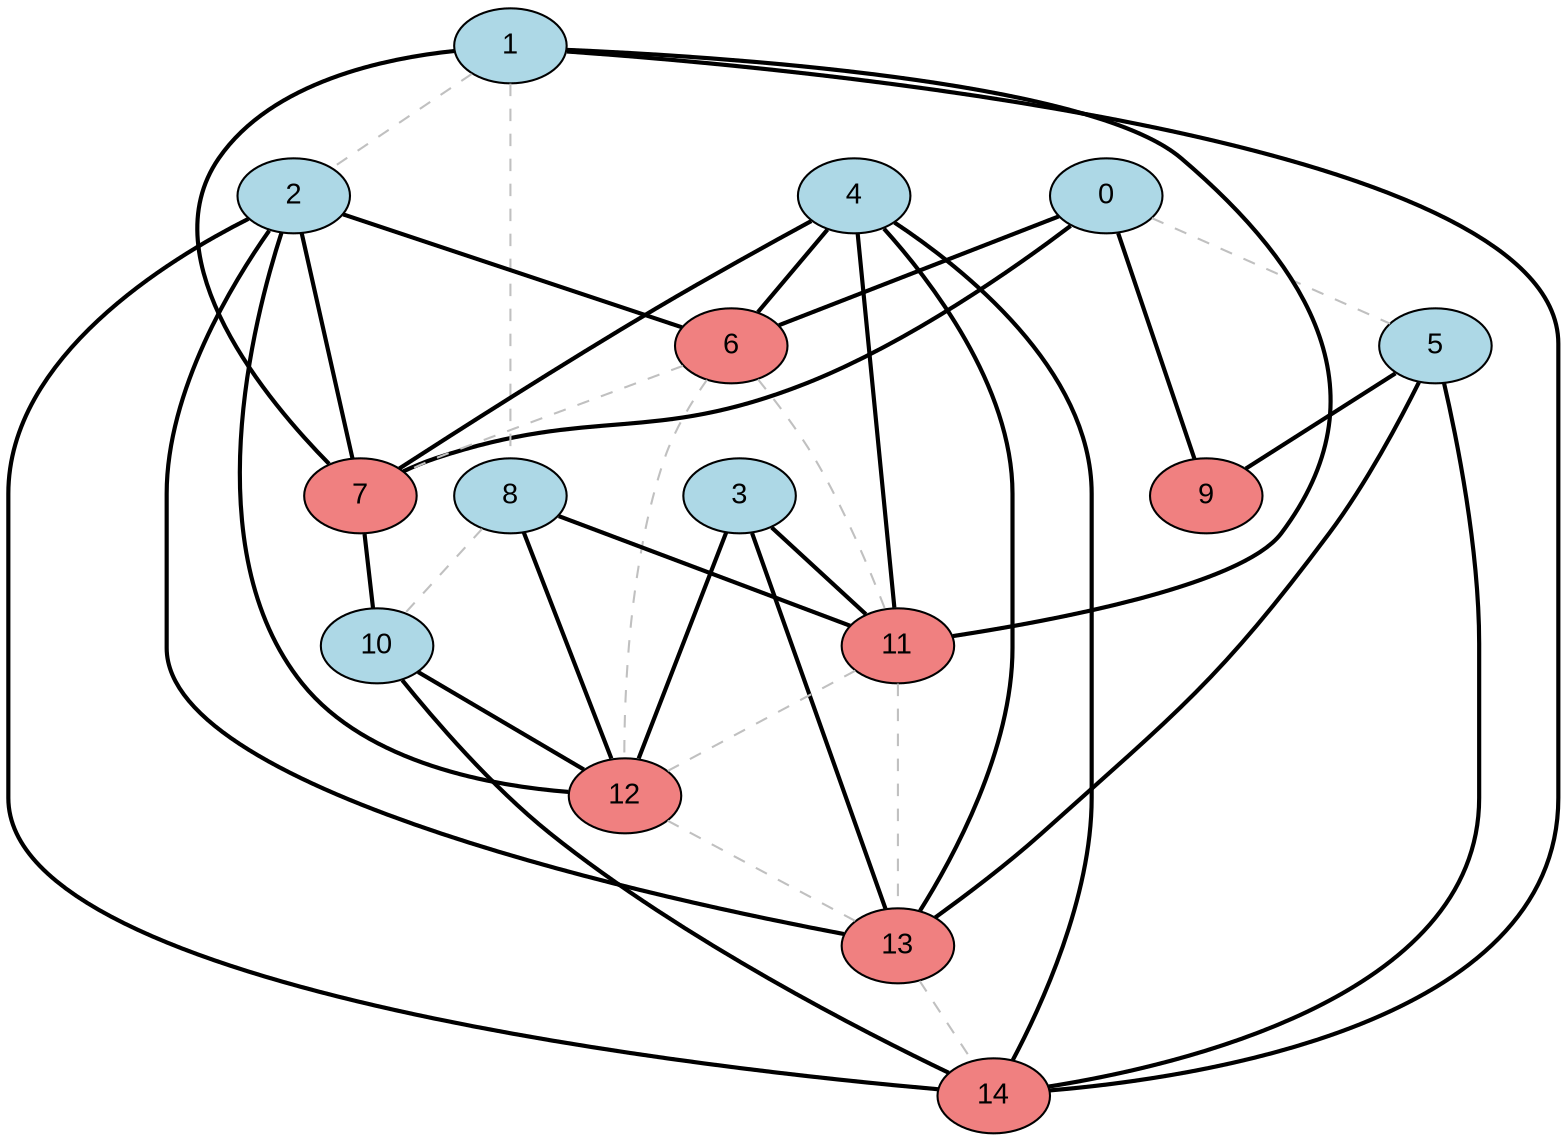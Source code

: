 graph MaxCutGreedy {
  node [style=filled, fontname="Arial"];
  0 [fillcolor=lightblue];
  1 [fillcolor=lightblue];
  2 [fillcolor=lightblue];
  3 [fillcolor=lightblue];
  4 [fillcolor=lightblue];
  5 [fillcolor=lightblue];
  6 [fillcolor=lightcoral];
  7 [fillcolor=lightcoral];
  8 [fillcolor=lightblue];
  9 [fillcolor=lightcoral];
  10 [fillcolor=lightblue];
  11 [fillcolor=lightcoral];
  12 [fillcolor=lightcoral];
  13 [fillcolor=lightcoral];
  14 [fillcolor=lightcoral];
  0 -- 5 [color=gray, style=dashed];
  0 -- 6 [color=black, style=bold];
  0 -- 7 [color=black, style=bold];
  0 -- 9 [color=black, style=bold];
  1 -- 2 [color=gray, style=dashed];
  1 -- 7 [color=black, style=bold];
  1 -- 8 [color=gray, style=dashed];
  1 -- 11 [color=black, style=bold];
  1 -- 14 [color=black, style=bold];
  2 -- 6 [color=black, style=bold];
  2 -- 7 [color=black, style=bold];
  2 -- 12 [color=black, style=bold];
  2 -- 13 [color=black, style=bold];
  2 -- 14 [color=black, style=bold];
  3 -- 11 [color=black, style=bold];
  3 -- 12 [color=black, style=bold];
  3 -- 13 [color=black, style=bold];
  4 -- 6 [color=black, style=bold];
  4 -- 7 [color=black, style=bold];
  4 -- 11 [color=black, style=bold];
  4 -- 13 [color=black, style=bold];
  4 -- 14 [color=black, style=bold];
  5 -- 9 [color=black, style=bold];
  5 -- 13 [color=black, style=bold];
  5 -- 14 [color=black, style=bold];
  6 -- 7 [color=gray, style=dashed];
  6 -- 11 [color=gray, style=dashed];
  6 -- 12 [color=gray, style=dashed];
  7 -- 10 [color=black, style=bold];
  8 -- 10 [color=gray, style=dashed];
  8 -- 11 [color=black, style=bold];
  8 -- 12 [color=black, style=bold];
  10 -- 12 [color=black, style=bold];
  10 -- 14 [color=black, style=bold];
  11 -- 12 [color=gray, style=dashed];
  11 -- 13 [color=gray, style=dashed];
  12 -- 13 [color=gray, style=dashed];
  13 -- 14 [color=gray, style=dashed];
}

